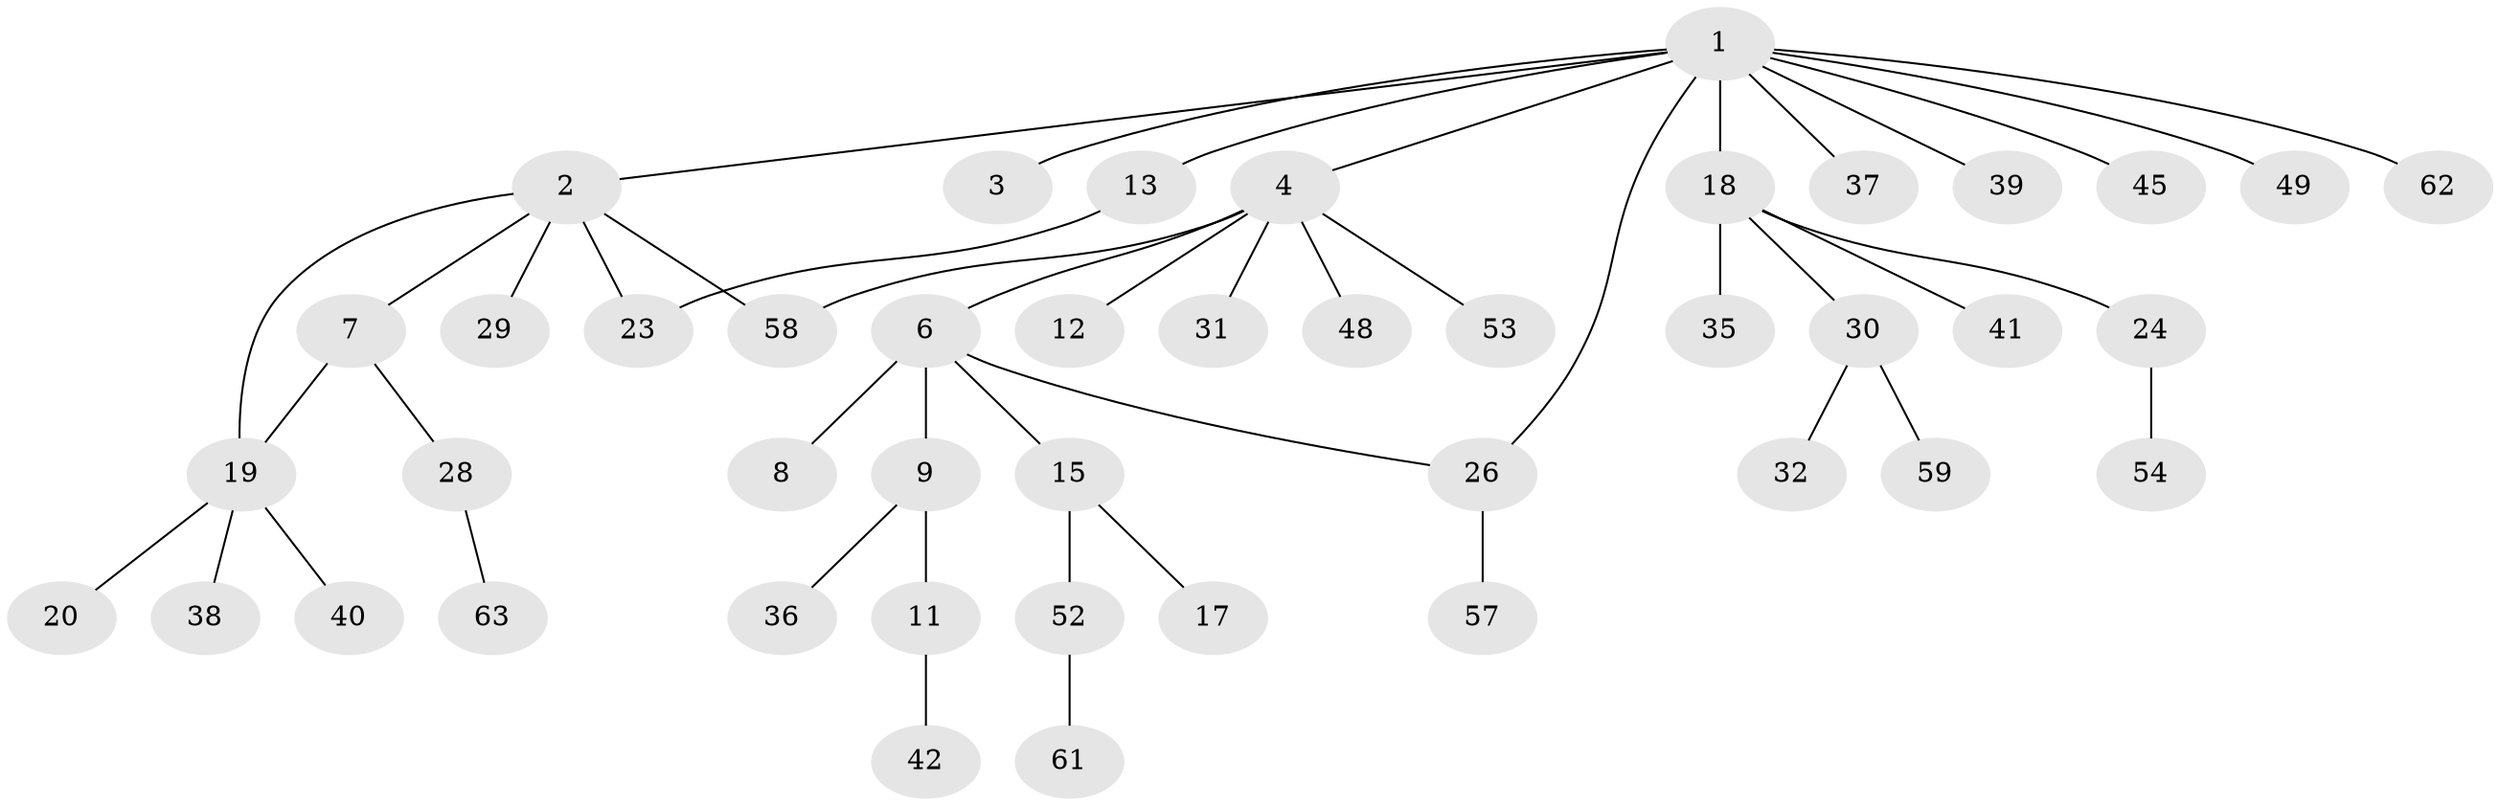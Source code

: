 // Generated by graph-tools (version 1.1) at 2025/51/02/27/25 19:51:39]
// undirected, 44 vertices, 47 edges
graph export_dot {
graph [start="1"]
  node [color=gray90,style=filled];
  1 [super="+25"];
  2 [super="+10"];
  3;
  4 [super="+5"];
  6 [super="+16"];
  7 [super="+22"];
  8 [super="+14"];
  9;
  11 [super="+47"];
  12;
  13;
  15 [super="+34"];
  17 [super="+51"];
  18 [super="+27"];
  19 [super="+21"];
  20;
  23 [super="+60"];
  24;
  26 [super="+50"];
  28;
  29;
  30 [super="+33"];
  31;
  32 [super="+46"];
  35;
  36;
  37 [super="+44"];
  38;
  39;
  40;
  41 [super="+43"];
  42 [super="+56"];
  45;
  48;
  49;
  52;
  53;
  54 [super="+55"];
  57;
  58;
  59;
  61 [super="+64"];
  62;
  63;
  1 -- 2;
  1 -- 3;
  1 -- 4;
  1 -- 13;
  1 -- 18;
  1 -- 49;
  1 -- 37;
  1 -- 39;
  1 -- 45;
  1 -- 62;
  1 -- 26;
  2 -- 7;
  2 -- 29;
  2 -- 19;
  2 -- 58;
  2 -- 23;
  4 -- 12;
  4 -- 31;
  4 -- 53;
  4 -- 48;
  4 -- 58;
  4 -- 6;
  6 -- 8;
  6 -- 9;
  6 -- 15;
  6 -- 26;
  7 -- 19;
  7 -- 28;
  9 -- 11;
  9 -- 36;
  11 -- 42;
  13 -- 23;
  15 -- 17;
  15 -- 52;
  18 -- 24;
  18 -- 30;
  18 -- 41;
  18 -- 35;
  19 -- 20;
  19 -- 38;
  19 -- 40;
  24 -- 54;
  26 -- 57;
  28 -- 63;
  30 -- 32;
  30 -- 59;
  52 -- 61;
}
